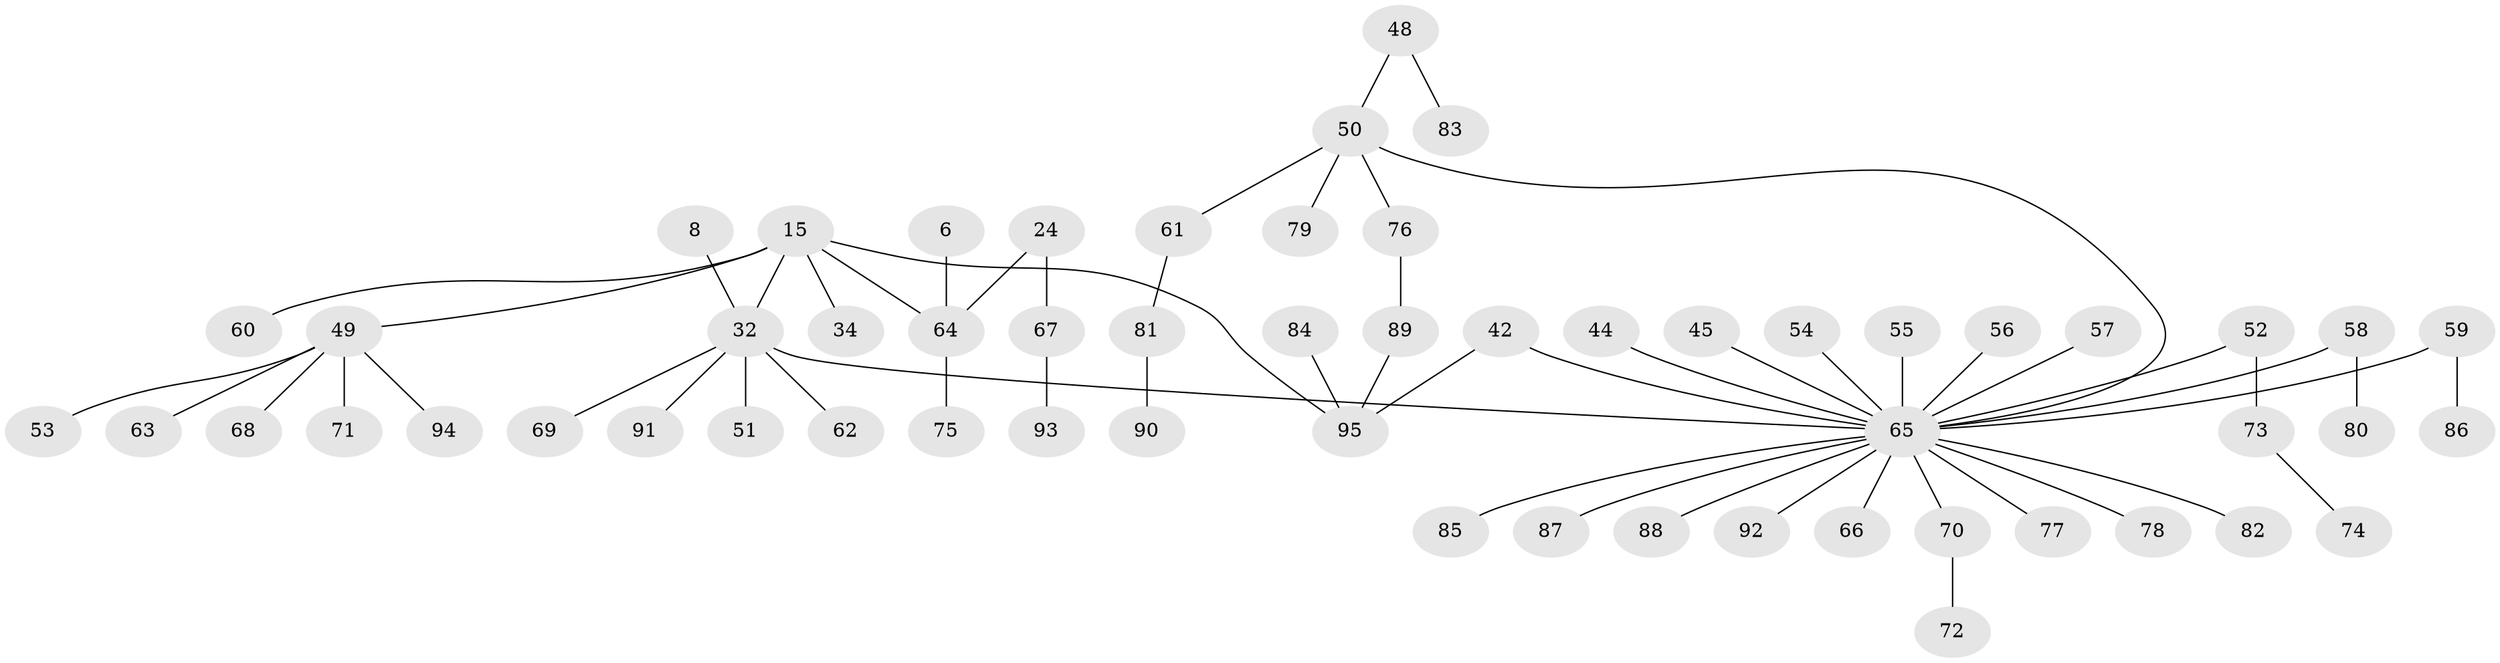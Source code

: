 // original degree distribution, {7: 0.010526315789473684, 6: 0.031578947368421054, 2: 0.29473684210526313, 3: 0.1368421052631579, 4: 0.06315789473684211, 1: 0.4421052631578947, 5: 0.021052631578947368}
// Generated by graph-tools (version 1.1) at 2025/46/03/04/25 21:46:12]
// undirected, 57 vertices, 58 edges
graph export_dot {
graph [start="1"]
  node [color=gray90,style=filled];
  6;
  8;
  15 [super="+2"];
  24 [super="+18"];
  32 [super="+1"];
  34;
  42;
  44;
  45;
  48 [super="+33"];
  49 [super="+47"];
  50 [super="+27"];
  51 [super="+39"];
  52;
  53;
  54;
  55;
  56;
  57;
  58;
  59;
  60;
  61;
  62 [super="+3"];
  63;
  64 [super="+4+5"];
  65 [super="+21+38+46"];
  66;
  67 [super="+26"];
  68;
  69;
  70;
  71;
  72;
  73;
  74;
  75;
  76;
  77;
  78;
  79;
  80;
  81;
  82;
  83;
  84;
  85;
  86;
  87;
  88;
  89;
  90;
  91;
  92;
  93;
  94;
  95 [super="+37+31+25"];
  6 -- 64;
  8 -- 32;
  15 -- 60;
  15 -- 32 [weight=2];
  15 -- 34;
  15 -- 64;
  15 -- 95;
  15 -- 49;
  24 -- 64 [weight=2];
  24 -- 67;
  32 -- 69;
  32 -- 91;
  32 -- 62;
  32 -- 51;
  32 -- 65;
  42 -- 95;
  42 -- 65;
  44 -- 65;
  45 -- 65;
  48 -- 83;
  48 -- 50;
  49 -- 68;
  49 -- 53;
  49 -- 71;
  49 -- 63;
  49 -- 94;
  50 -- 61;
  50 -- 76;
  50 -- 79;
  50 -- 65;
  52 -- 73;
  52 -- 65;
  54 -- 65;
  55 -- 65;
  56 -- 65;
  57 -- 65;
  58 -- 80;
  58 -- 65;
  59 -- 86;
  59 -- 65;
  61 -- 81;
  64 -- 75;
  65 -- 78;
  65 -- 77;
  65 -- 87;
  65 -- 92;
  65 -- 66;
  65 -- 70;
  65 -- 88;
  65 -- 82;
  65 -- 85;
  67 -- 93;
  70 -- 72;
  73 -- 74;
  76 -- 89;
  81 -- 90;
  84 -- 95;
  89 -- 95;
}

